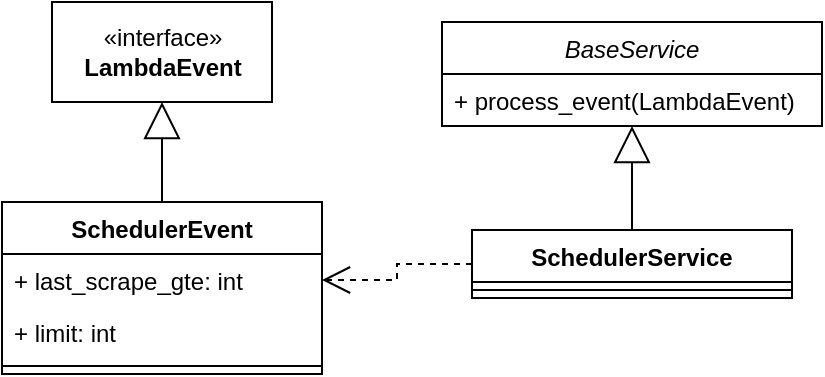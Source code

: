 <mxfile version="20.2.3" type="device"><diagram id="C5RBs43oDa-KdzZeNtuy" name="Page-1"><mxGraphModel dx="2249" dy="602" grid="1" gridSize="10" guides="1" tooltips="1" connect="1" arrows="1" fold="1" page="1" pageScale="1" pageWidth="827" pageHeight="1169" math="0" shadow="0"><root><mxCell id="WIyWlLk6GJQsqaUBKTNV-0"/><mxCell id="WIyWlLk6GJQsqaUBKTNV-1" parent="WIyWlLk6GJQsqaUBKTNV-0"/><mxCell id="lFoSVVyaqCrCzEwWJn7L-1" value="SchedulerService" style="swimlane;fontStyle=1;align=center;verticalAlign=top;childLayout=stackLayout;horizontal=1;startSize=26;horizontalStack=0;resizeParent=1;resizeParentMax=0;resizeLast=0;collapsible=1;marginBottom=0;" vertex="1" parent="WIyWlLk6GJQsqaUBKTNV-1"><mxGeometry x="-425" y="404" width="160" height="34" as="geometry"/></mxCell><mxCell id="lFoSVVyaqCrCzEwWJn7L-2" value="" style="line;strokeWidth=1;fillColor=none;align=left;verticalAlign=middle;spacingTop=-1;spacingLeft=3;spacingRight=3;rotatable=0;labelPosition=right;points=[];portConstraint=eastwest;" vertex="1" parent="lFoSVVyaqCrCzEwWJn7L-1"><mxGeometry y="26" width="160" height="8" as="geometry"/></mxCell><mxCell id="lFoSVVyaqCrCzEwWJn7L-3" value="BaseService" style="swimlane;fontStyle=2;childLayout=stackLayout;horizontal=1;startSize=26;fillColor=none;horizontalStack=0;resizeParent=1;resizeParentMax=0;resizeLast=0;collapsible=1;marginBottom=0;" vertex="1" parent="WIyWlLk6GJQsqaUBKTNV-1"><mxGeometry x="-440" y="300" width="190" height="52" as="geometry"/></mxCell><mxCell id="lFoSVVyaqCrCzEwWJn7L-4" value="+ process_event(LambdaEvent)" style="text;strokeColor=none;fillColor=none;align=left;verticalAlign=top;spacingLeft=4;spacingRight=4;overflow=hidden;rotatable=0;points=[[0,0.5],[1,0.5]];portConstraint=eastwest;" vertex="1" parent="lFoSVVyaqCrCzEwWJn7L-3"><mxGeometry y="26" width="190" height="26" as="geometry"/></mxCell><mxCell id="lFoSVVyaqCrCzEwWJn7L-5" value="" style="endArrow=block;endSize=16;endFill=0;html=1;rounded=0;exitX=0.5;exitY=0;exitDx=0;exitDy=0;entryX=0.5;entryY=1;entryDx=0;entryDy=0;edgeStyle=orthogonalEdgeStyle;" edge="1" parent="WIyWlLk6GJQsqaUBKTNV-1" source="lFoSVVyaqCrCzEwWJn7L-1" target="lFoSVVyaqCrCzEwWJn7L-3"><mxGeometry width="160" relative="1" as="geometry"><mxPoint x="-660" y="374" as="sourcePoint"/><mxPoint x="-500" y="374" as="targetPoint"/></mxGeometry></mxCell><mxCell id="lFoSVVyaqCrCzEwWJn7L-6" value="«interface»&lt;br&gt;&lt;b&gt;LambdaEvent&lt;/b&gt;" style="html=1;" vertex="1" parent="WIyWlLk6GJQsqaUBKTNV-1"><mxGeometry x="-635" y="290" width="110" height="50" as="geometry"/></mxCell><mxCell id="lFoSVVyaqCrCzEwWJn7L-7" value="SchedulerEvent" style="swimlane;fontStyle=1;align=center;verticalAlign=top;childLayout=stackLayout;horizontal=1;startSize=26;horizontalStack=0;resizeParent=1;resizeParentMax=0;resizeLast=0;collapsible=1;marginBottom=0;" vertex="1" parent="WIyWlLk6GJQsqaUBKTNV-1"><mxGeometry x="-660" y="390" width="160" height="86" as="geometry"/></mxCell><mxCell id="lFoSVVyaqCrCzEwWJn7L-8" value="+ last_scrape_gte: int" style="text;strokeColor=none;fillColor=none;align=left;verticalAlign=top;spacingLeft=4;spacingRight=4;overflow=hidden;rotatable=0;points=[[0,0.5],[1,0.5]];portConstraint=eastwest;" vertex="1" parent="lFoSVVyaqCrCzEwWJn7L-7"><mxGeometry y="26" width="160" height="26" as="geometry"/></mxCell><mxCell id="lFoSVVyaqCrCzEwWJn7L-12" value="+ limit: int" style="text;strokeColor=none;fillColor=none;align=left;verticalAlign=top;spacingLeft=4;spacingRight=4;overflow=hidden;rotatable=0;points=[[0,0.5],[1,0.5]];portConstraint=eastwest;" vertex="1" parent="lFoSVVyaqCrCzEwWJn7L-7"><mxGeometry y="52" width="160" height="26" as="geometry"/></mxCell><mxCell id="lFoSVVyaqCrCzEwWJn7L-9" value="" style="line;strokeWidth=1;fillColor=none;align=left;verticalAlign=middle;spacingTop=-1;spacingLeft=3;spacingRight=3;rotatable=0;labelPosition=right;points=[];portConstraint=eastwest;" vertex="1" parent="lFoSVVyaqCrCzEwWJn7L-7"><mxGeometry y="78" width="160" height="8" as="geometry"/></mxCell><mxCell id="lFoSVVyaqCrCzEwWJn7L-10" value="" style="endArrow=block;endSize=16;endFill=0;html=1;rounded=0;entryX=0.5;entryY=1;entryDx=0;entryDy=0;edgeStyle=orthogonalEdgeStyle;exitX=0.5;exitY=0;exitDx=0;exitDy=0;" edge="1" parent="WIyWlLk6GJQsqaUBKTNV-1" source="lFoSVVyaqCrCzEwWJn7L-7" target="lFoSVVyaqCrCzEwWJn7L-6"><mxGeometry width="160" relative="1" as="geometry"><mxPoint x="-530" y="360" as="sourcePoint"/><mxPoint x="-490.0" y="330" as="targetPoint"/></mxGeometry></mxCell><mxCell id="lFoSVVyaqCrCzEwWJn7L-11" value="" style="endArrow=open;endSize=12;dashed=1;html=1;rounded=0;exitX=0;exitY=0.5;exitDx=0;exitDy=0;edgeStyle=orthogonalEdgeStyle;entryX=1;entryY=0.5;entryDx=0;entryDy=0;" edge="1" parent="WIyWlLk6GJQsqaUBKTNV-1" source="lFoSVVyaqCrCzEwWJn7L-1" target="lFoSVVyaqCrCzEwWJn7L-8"><mxGeometry width="160" relative="1" as="geometry"><mxPoint x="-450" y="528" as="sourcePoint"/><mxPoint x="-340" y="500" as="targetPoint"/></mxGeometry></mxCell></root></mxGraphModel></diagram></mxfile>
